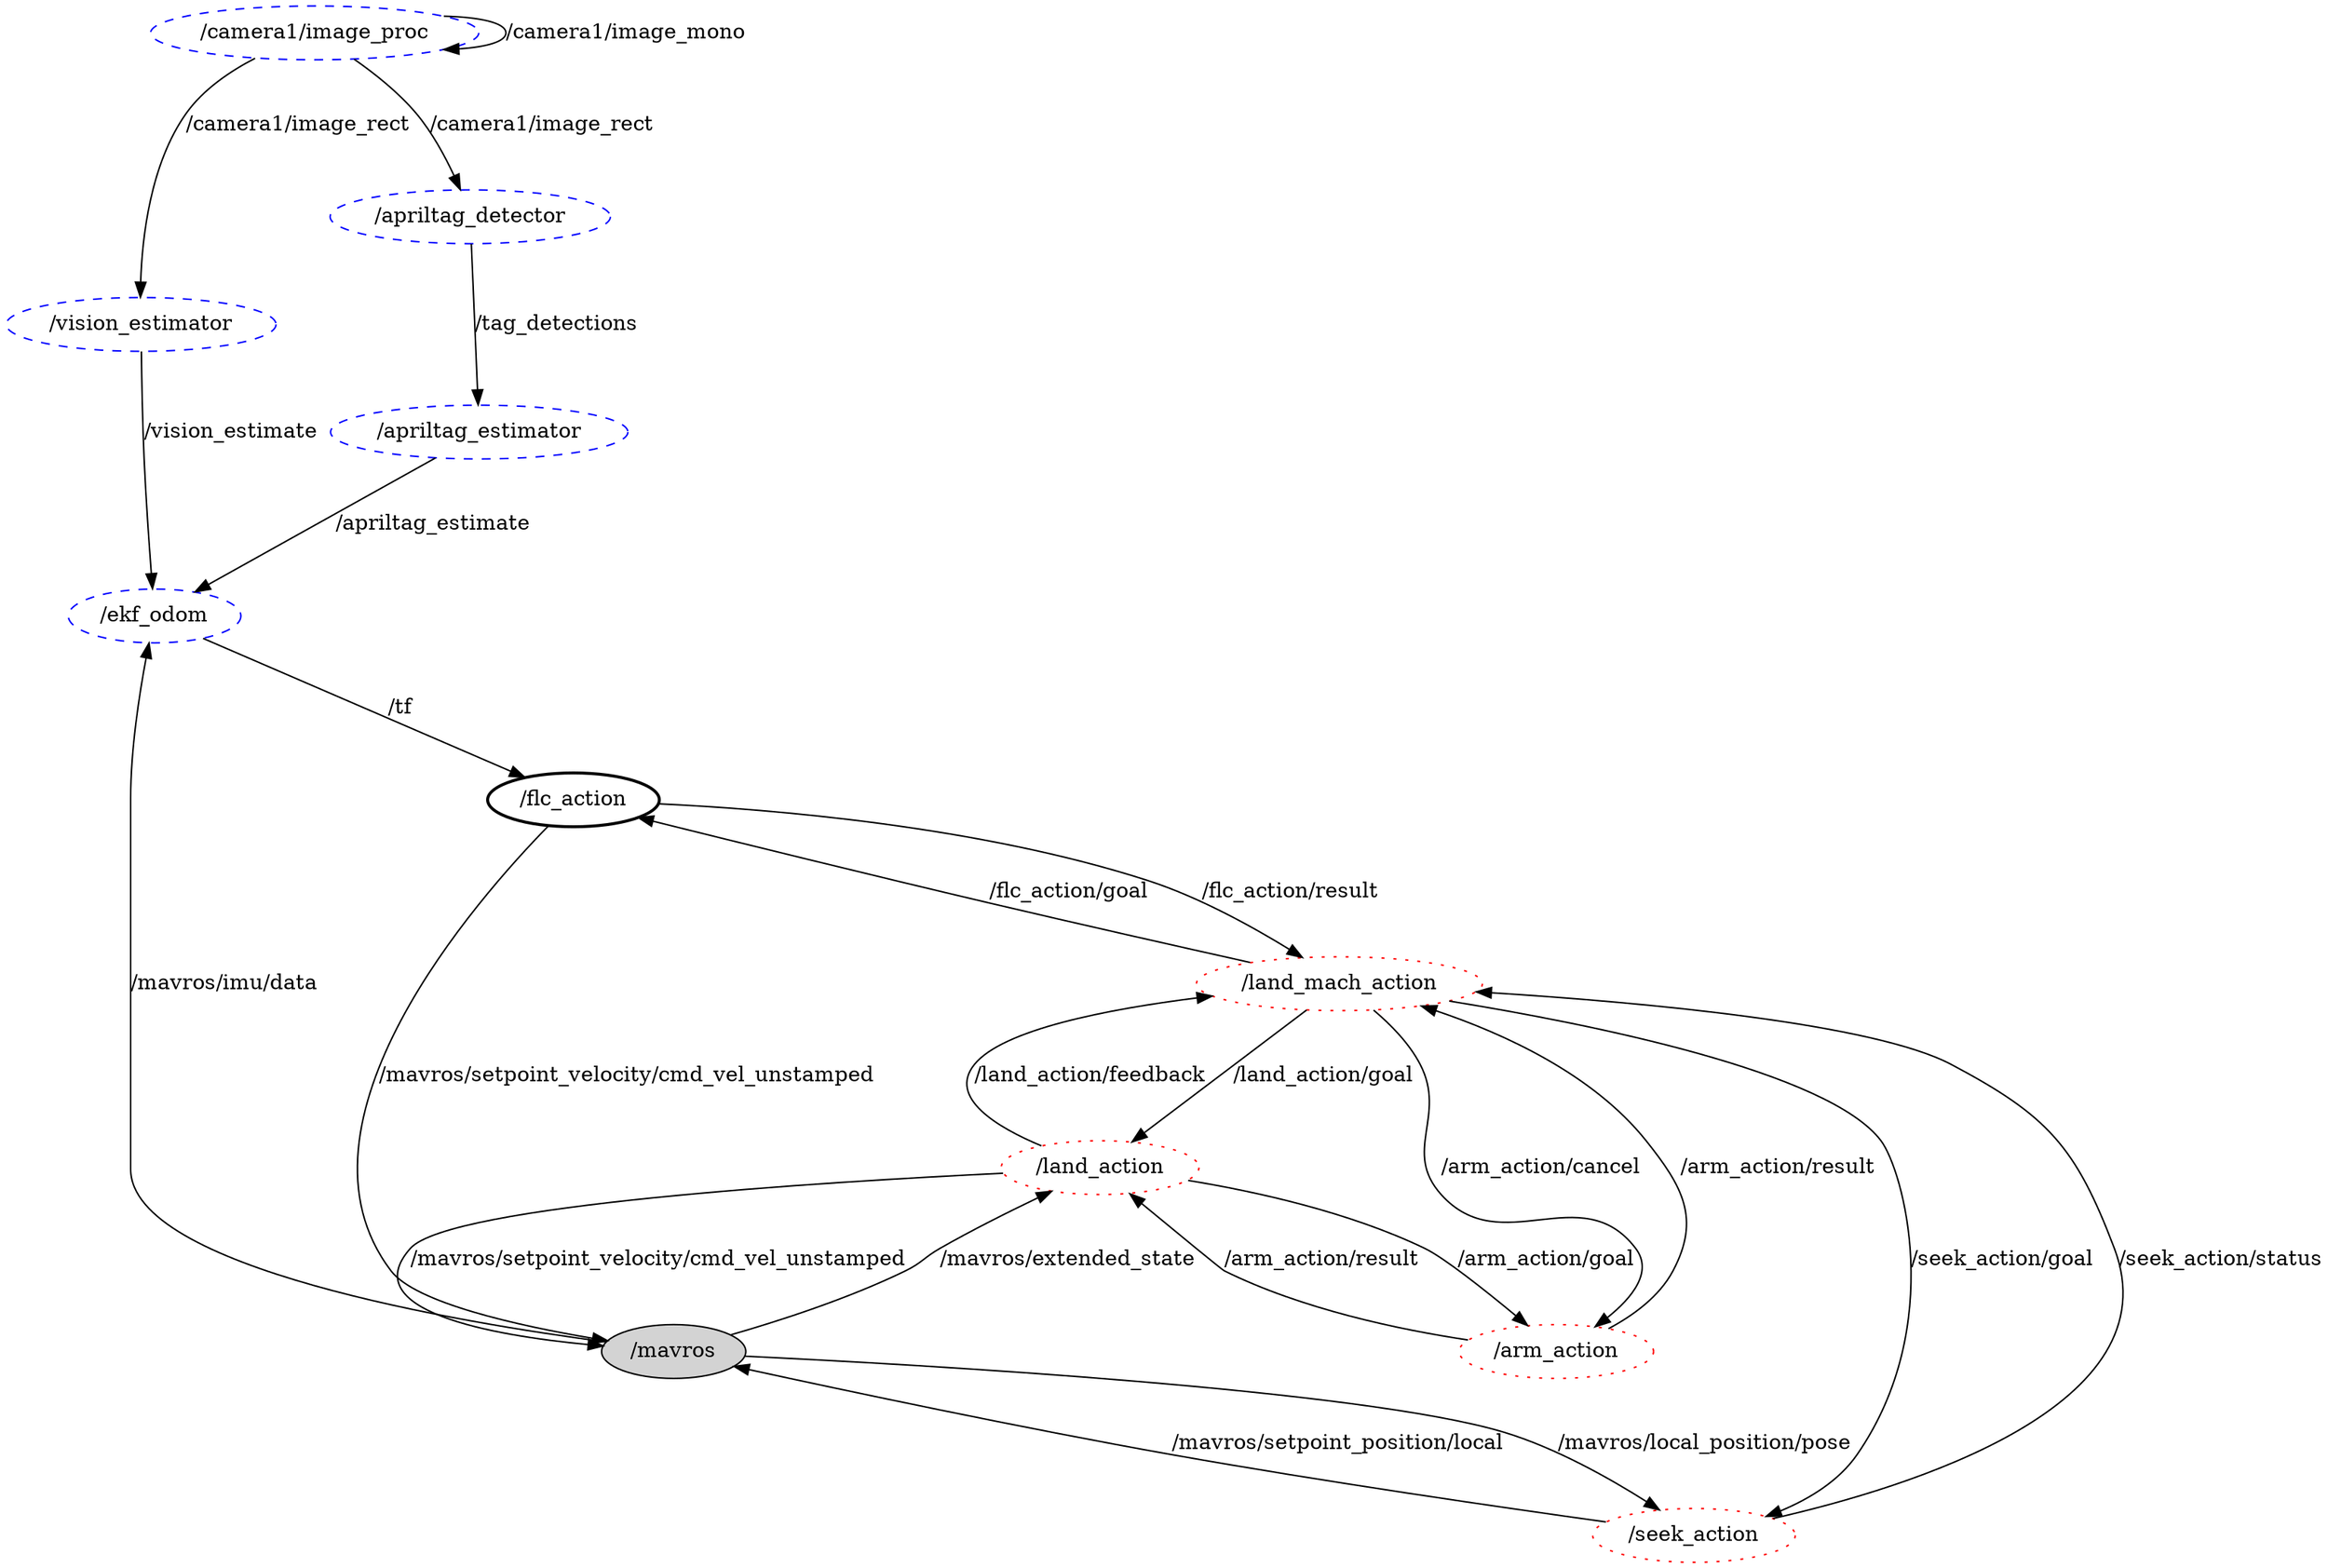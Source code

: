 digraph graphname {
	graph [bb="0,0,2376.8,961",
		compound=True,
		rank=same,
		rankdir=TB,
		ranksep=1.0
	];
	node [label="\N"];
	//subgraph cluster_sensing {
        //graph[label="Sensing nodes", style="rounded", rankdir=TB];
        n___vision_estimator	 [URL=__vision_estimator,
            height=0.5,
            label="/vision_estimator",
            shape=ellipse,
            color="blue",
            style="dashed",
            tooltip="/vision_estimator",
            width=2.004];
        n___apriltag_detector	 [URL=__apriltag_detector,
            height=0.5,
            label="/apriltag_detector",
            shape=ellipse,
            color="blue",
            style="dashed",
            tooltip="/apriltag_detector",
            width=2.022];
        n___apriltag_estimator	 [URL=__apriltag_estimator,
            height=0.5,
            label="/apriltag_estimator",
            shape=ellipse,
            color="blue",
            style="dashed",
            tooltip="/apriltag_estimator",
            width=2.1484];
        n___camera1__image_proc		 [URL=__camera1__image_proc,
            height=0.5,
            label="/camera1/image_proc",
            shape=ellipse,
            tooltip="/camera1/image_proc",
            color="blue",
            style="dashed",
            width=2.4373];
        n___apriltag_detector -> n___apriltag_estimator	 [URL=topic_3A__tag_detections,
            label="/tag_detections",
            lp="525.07,171.5",
            penwidth=1];
        n___camera1__image_proc -> n___apriltag_detector	 [URL=topic_3A__camera1__image_rect,
            label="/camera1/image_rect",
            lp="264.98,100.5",
            penwidth=1];
        n___camera1__image_proc -> n___vision_estimator	 [URL=topic_3A__camera1__image_rect,
            label="/camera1/image_rect",
            lp="264.98,100.5",
            penwidth=1];
        n___camera1__image_proc -> n___camera1__image_proc		 [URL=topic_3A__camera1__image_mono,
            label="/camera1/image_mono",
            lp="103.74,136.5",
            penwidth=1];
        //}
    n___vision_estimator -> n___ekf_odom	 [URL=topic_3A__vision_estimate,
        label="/vision_estimate",
        lp="1030.2,238.5",
        penwidth=1];
    n___apriltag_estimator -> n___ekf_odom	 [URL=topic_3A__apriltag_estimate,
        label="/apriltag_estimate",
        lp="1030.2,238.5",
        penwidth=1];
    //subgraph cluster_actions {
        //graph[label="Action states",style="rounded",  rankdir=TB];
        n___land_action	 [URL=__land_action,
            color="red",
            style="dotted",
            height=0.5,
            label="/land_action",
            shape=ellipse,
            tooltip="/land_action",
            width=1.4985];
        n___arm_action	 [URL=__arm_action,
            color="red",
            style="dotted",
            height=0.5,
            label="/arm_action",
            shape=ellipse,
            tooltip="/arm_action",
            width=1.4804];
        n___land_mach_action	 [URL=__land_mach_action,
            color="red",
            style="dotted",
            height=0.5,
            label="/land_mach_action",
            shape=ellipse,
            tooltip="/land_mach_action",
            width=2.1665];
        n___seek_action	 [URL=__seek_action,
            color="red",
            style="dotted",
            height=0.5,
            label="/seek_action",
            shape=ellipse,
            tooltip="/seek_action",
            width=1.5165];
        n___seek_action -> n___land_mach_action	 [URL=topic_3A__seek_action__status,
            label="/seek_action/status",
            lp="1601.2,792.5",
            penwidth=1];
        n___land_action -> n___arm_action	 [URL=topic_3A__arm_action__goal,
            label="/arm_action/goal",
            lp="2212.2,754.5",
            penwidth=1];
        n___land_action -> n___land_mach_action	 [URL=topic_3A__land_action__feedback,
            label="/land_action/feedback",
            lp="1962.7,729.5",
            penwidth=1];
        n___arm_action -> n___land_action	 [URL=topic_3A__arm_action__result,
            label="/arm_action/result",
            lp="2212.2,716.5",
            penwidth=1];
        n___arm_action -> n___land_mach_action	 [URL=topic_3A__arm_action__result,
            label="/arm_action/result",
            lp="2092.5,784.5",
            penwidth=1];
        n___land_mach_action -> n___seek_action	 [URL=topic_3A__seek_action__goal,
            label="/seek_action/goal",
            lp="1601.2,759.5",
            penwidth=1];
        n___land_mach_action -> n___land_action	 [URL=topic_3A__land_action__goal,
            label="/land_action/goal",
            lp="1962.7,767.5",
            penwidth=1];
        n___land_mach_action -> n___arm_action	 [URL=topic_3A__arm_action__cancel,
            label="/arm_action/cancel",
            lp="2092.5,820.5",
            penwidth=1];
    //}
    n___land_mach_action -> n___flc_action	 [URL=topic_3A__flc_action__goal,
        label="/flc_action/goal",
        lp="1962.7,628.5",
        penwidth=1];
    n___ekf_odom -> n___flc_action	 [URL=topic_3A__tf,
        label="/tf",
        lp="1816.7,282.5",
        penwidth=1];
    //subgraph cluster_control {
        //graph[label="Control loop",style="rounded",  rankdir=TB];
        n___mavros	 [URL=__mavros,
            style="filled",
            height=0.5,
            label="/mavros",
            shape=ellipse,
            tooltip="/mavros",
            width=1.1013];
        n___flc_action	 [URL=__flc_action,
            style="bold"
            height=0.5,
            label="/flc_action",
            shape=ellipse,
            tooltip="/flc_action",
            width=1.336];
        n___mavros -> n___ekf_odom	 [URL=topic_3A__mavros__imu__data,
            label="/mavros/imu/data",
            lp="1260.5,416.5",
            penwidth=1];
        n___ekf_odom	 [URL=__ekf_odom,
            height=0.5,
            label="/ekf_odom",
            shape=ellipse,
            color="blue",
            style="dashed",
            tooltip="/ekf_odom",
            width=1.3721];
        n___flc_action -> n___mavros	 [URL=topic_3A__mavros__setpoint_velocity__cmd_vel_unstamped,
            label="/mavros/setpoint_velocity/cmd_vel_unstamped",
            lp="1601.2,465.5",
            penwidth=1];
    //}
    n___seek_action -> n___mavros	 [URL=topic_3A__mavros__setpoint_position__local,
        label="/mavros/setpoint_position/local",
        lp="1260.5,694.5",
        penwidth=1];
    n___land_action -> n___mavros	 [URL=topic_3A__mavros__setpoint_velocity__cmd_vel_unstamped,
        label="/mavros/setpoint_velocity/cmd_vel_unstamped",
        lp="1601.2,584.5",
        penwidth=1];
	n___mavros -> n___seek_action	 [URL=topic_3A__mavros__local_position__pose,
		label="/mavros/local_position/pose",
		lp="1260.5,731.5",
		penwidth=1];
	n___mavros -> n___land_action	 [URL=topic_3A__mavros__extended_state,
		label="/mavros/extended_state",
		lp="1601.2,682.5",
		penwidth=1];
	n___flc_action -> n___land_mach_action	 [URL=topic_3A__flc_action__result,
		label="/flc_action/result",
		lp="1962.7,695.5",
		penwidth=1];
}

